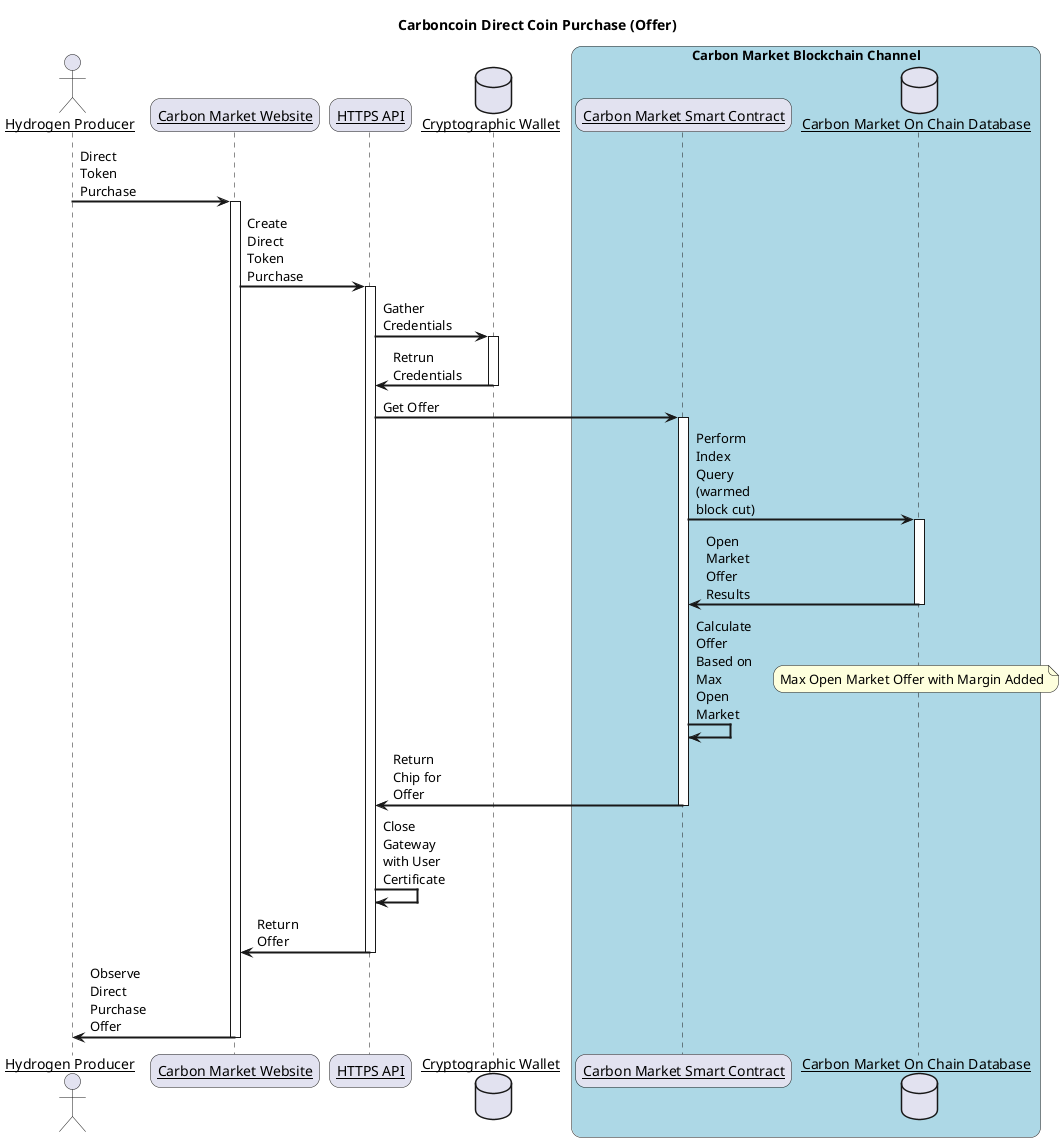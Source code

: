 @startuml directOffer
skinparam sequenceArrowThickness 2
skinparam roundcorner 20
skinparam maxmessagesize 60
skinparam sequenceParticipant underline
title Carboncoin Direct Coin Purchase (Offer)

actor "Hydrogen Producer" as Producer
participant "Carbon Market Website" as Website
participant "HTTPS API" as API
database "Cryptographic Wallet" as Wallet
box "Carbon Market Blockchain Channel" #LightBlue
participant "Carbon Market Smart Contract" as CMSC 
database "Carbon Market On Chain Database" as CMJD

Producer -> Website: Direct Token Purchase
activate Website

Website -> API: Create Direct Token Purchase
activate API

API -> Wallet: Gather Credentials
activate Wallet

Wallet -> API: Retrun Credentials
deactivate Wallet

API -> CMSC: Get Offer
activate CMSC

CMSC -> CMJD: Perform Index Query (warmed block cut)
activate CMJD

CMJD -> CMSC: Open Market Offer Results
deactivate CMJD

CMSC -> CMSC: Calculate Offer Based on Max Open Market
note right
Max Open Market Offer with Margin Added
end note

CMSC -> API: Return Chip for Offer
deactivate CMSC

API -> API: Close Gateway with User Certificate
API -> Website: Return Offer
deactivate API
Website -> Producer: Observe Direct Purchase Offer
deactivate Website

@enduml